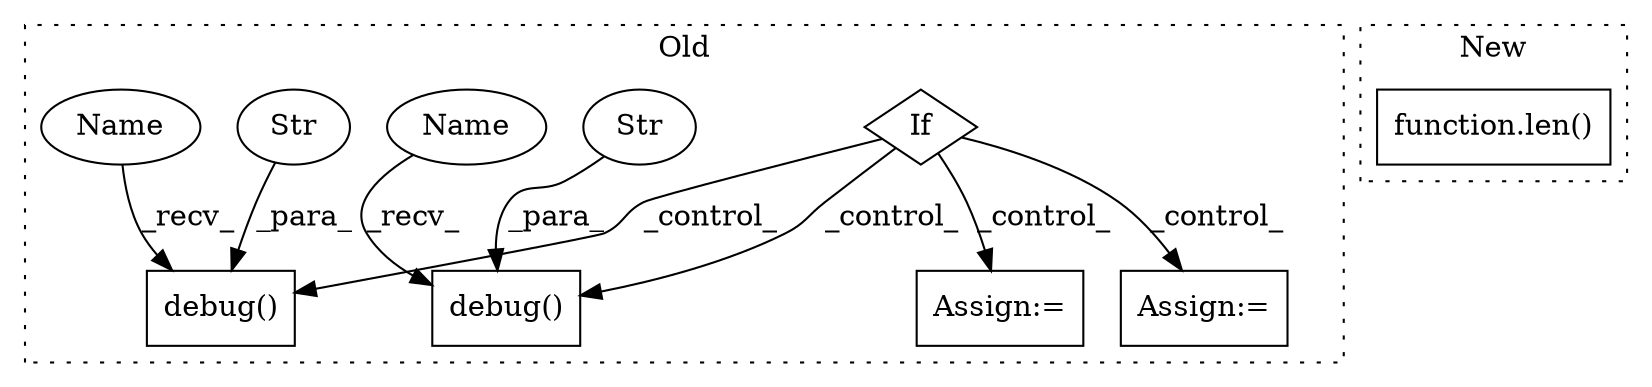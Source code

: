 digraph G {
subgraph cluster0 {
1 [label="debug()" a="75" s="1349,1396" l="10,1" shape="box"];
3 [label="Str" a="66" s="1359" l="37" shape="ellipse"];
4 [label="debug()" a="75" s="1216,1261" l="10,1" shape="box"];
5 [label="Str" a="66" s="1226" l="35" shape="ellipse"];
6 [label="If" a="96" s="1046" l="3" shape="diamond"];
7 [label="Assign:=" a="68" s="1096" l="3" shape="box"];
8 [label="Assign:=" a="68" s="1306" l="3" shape="box"];
9 [label="Name" a="87" s="1349" l="3" shape="ellipse"];
10 [label="Name" a="87" s="1216" l="3" shape="ellipse"];
label = "Old";
style="dotted";
}
subgraph cluster1 {
2 [label="function.len()" a="75" s="1688,1708" l="4,1" shape="box"];
label = "New";
style="dotted";
}
3 -> 1 [label="_para_"];
5 -> 4 [label="_para_"];
6 -> 4 [label="_control_"];
6 -> 8 [label="_control_"];
6 -> 1 [label="_control_"];
6 -> 7 [label="_control_"];
9 -> 1 [label="_recv_"];
10 -> 4 [label="_recv_"];
}